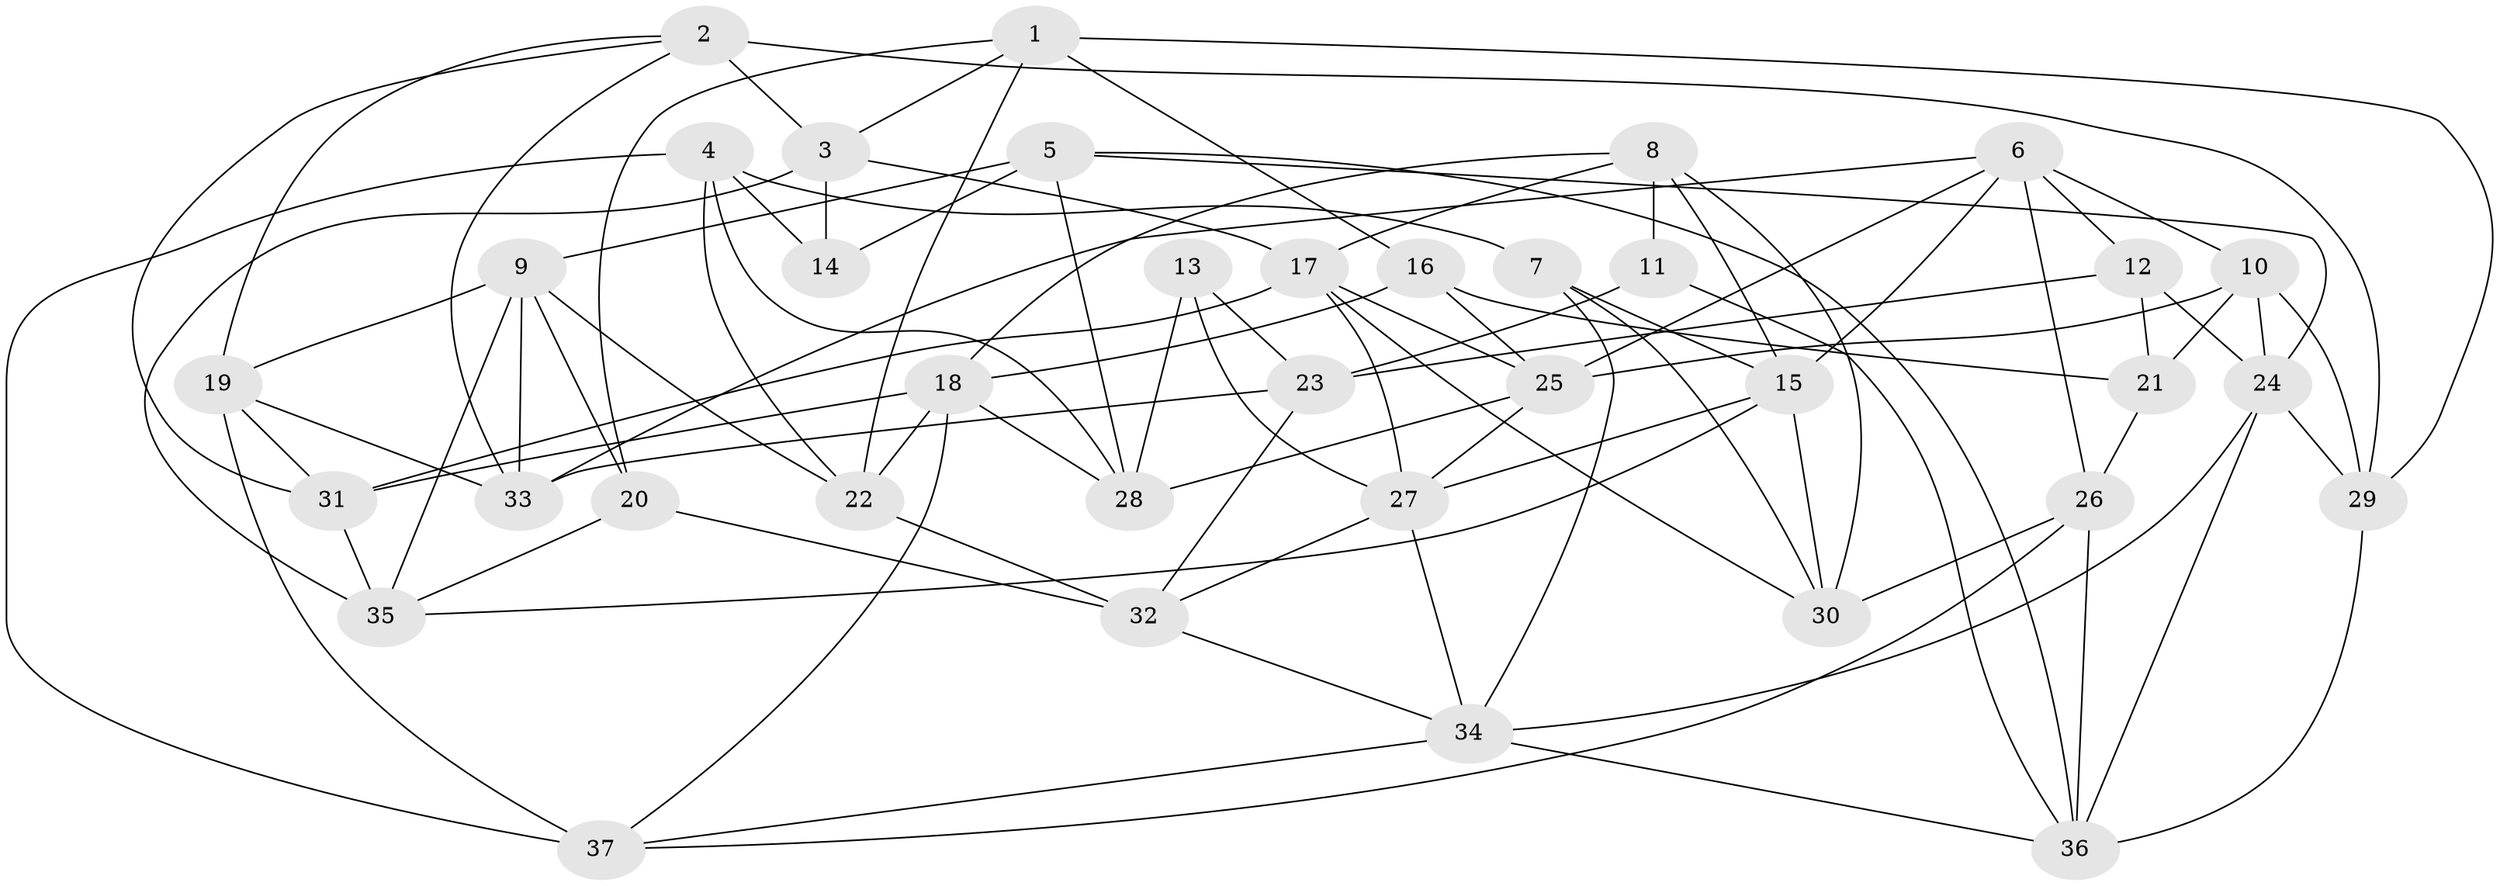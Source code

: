 // original degree distribution, {4: 1.0}
// Generated by graph-tools (version 1.1) at 2025/03/03/09/25 03:03:02]
// undirected, 37 vertices, 92 edges
graph export_dot {
graph [start="1"]
  node [color=gray90,style=filled];
  1;
  2;
  3;
  4;
  5;
  6;
  7;
  8;
  9;
  10;
  11;
  12;
  13;
  14;
  15;
  16;
  17;
  18;
  19;
  20;
  21;
  22;
  23;
  24;
  25;
  26;
  27;
  28;
  29;
  30;
  31;
  32;
  33;
  34;
  35;
  36;
  37;
  1 -- 3 [weight=1.0];
  1 -- 16 [weight=2.0];
  1 -- 20 [weight=1.0];
  1 -- 22 [weight=1.0];
  1 -- 29 [weight=1.0];
  2 -- 3 [weight=1.0];
  2 -- 19 [weight=1.0];
  2 -- 29 [weight=2.0];
  2 -- 31 [weight=1.0];
  2 -- 33 [weight=1.0];
  3 -- 14 [weight=2.0];
  3 -- 17 [weight=1.0];
  3 -- 35 [weight=1.0];
  4 -- 7 [weight=1.0];
  4 -- 14 [weight=2.0];
  4 -- 22 [weight=1.0];
  4 -- 28 [weight=1.0];
  4 -- 37 [weight=1.0];
  5 -- 9 [weight=1.0];
  5 -- 14 [weight=2.0];
  5 -- 24 [weight=1.0];
  5 -- 28 [weight=1.0];
  5 -- 36 [weight=1.0];
  6 -- 10 [weight=1.0];
  6 -- 12 [weight=1.0];
  6 -- 15 [weight=1.0];
  6 -- 25 [weight=1.0];
  6 -- 26 [weight=1.0];
  6 -- 33 [weight=1.0];
  7 -- 15 [weight=1.0];
  7 -- 30 [weight=1.0];
  7 -- 34 [weight=1.0];
  8 -- 11 [weight=2.0];
  8 -- 15 [weight=1.0];
  8 -- 17 [weight=1.0];
  8 -- 18 [weight=1.0];
  8 -- 30 [weight=1.0];
  9 -- 19 [weight=1.0];
  9 -- 20 [weight=1.0];
  9 -- 22 [weight=1.0];
  9 -- 33 [weight=1.0];
  9 -- 35 [weight=1.0];
  10 -- 21 [weight=2.0];
  10 -- 24 [weight=1.0];
  10 -- 25 [weight=1.0];
  10 -- 29 [weight=1.0];
  11 -- 23 [weight=1.0];
  11 -- 36 [weight=1.0];
  12 -- 21 [weight=1.0];
  12 -- 23 [weight=1.0];
  12 -- 24 [weight=1.0];
  13 -- 23 [weight=1.0];
  13 -- 27 [weight=1.0];
  13 -- 28 [weight=2.0];
  15 -- 27 [weight=1.0];
  15 -- 30 [weight=1.0];
  15 -- 35 [weight=1.0];
  16 -- 18 [weight=1.0];
  16 -- 21 [weight=2.0];
  16 -- 25 [weight=1.0];
  17 -- 25 [weight=1.0];
  17 -- 27 [weight=1.0];
  17 -- 30 [weight=1.0];
  17 -- 31 [weight=1.0];
  18 -- 22 [weight=1.0];
  18 -- 28 [weight=1.0];
  18 -- 31 [weight=1.0];
  18 -- 37 [weight=1.0];
  19 -- 31 [weight=1.0];
  19 -- 33 [weight=1.0];
  19 -- 37 [weight=2.0];
  20 -- 32 [weight=1.0];
  20 -- 35 [weight=1.0];
  21 -- 26 [weight=1.0];
  22 -- 32 [weight=2.0];
  23 -- 32 [weight=1.0];
  23 -- 33 [weight=2.0];
  24 -- 29 [weight=1.0];
  24 -- 34 [weight=1.0];
  24 -- 36 [weight=1.0];
  25 -- 27 [weight=1.0];
  25 -- 28 [weight=1.0];
  26 -- 30 [weight=2.0];
  26 -- 36 [weight=1.0];
  26 -- 37 [weight=1.0];
  27 -- 32 [weight=1.0];
  27 -- 34 [weight=1.0];
  29 -- 36 [weight=1.0];
  31 -- 35 [weight=2.0];
  32 -- 34 [weight=1.0];
  34 -- 36 [weight=1.0];
  34 -- 37 [weight=1.0];
}
